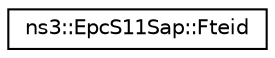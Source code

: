 digraph "Graphical Class Hierarchy"
{
 // LATEX_PDF_SIZE
  edge [fontname="Helvetica",fontsize="10",labelfontname="Helvetica",labelfontsize="10"];
  node [fontname="Helvetica",fontsize="10",shape=record];
  rankdir="LR";
  Node0 [label="ns3::EpcS11Sap::Fteid",height=0.2,width=0.4,color="black", fillcolor="white", style="filled",URL="$structns3_1_1_epc_s11_sap_1_1_fteid.html",tooltip="Fully-qualified TEID, see 3GPP TS 29.274 section 8.22."];
}
